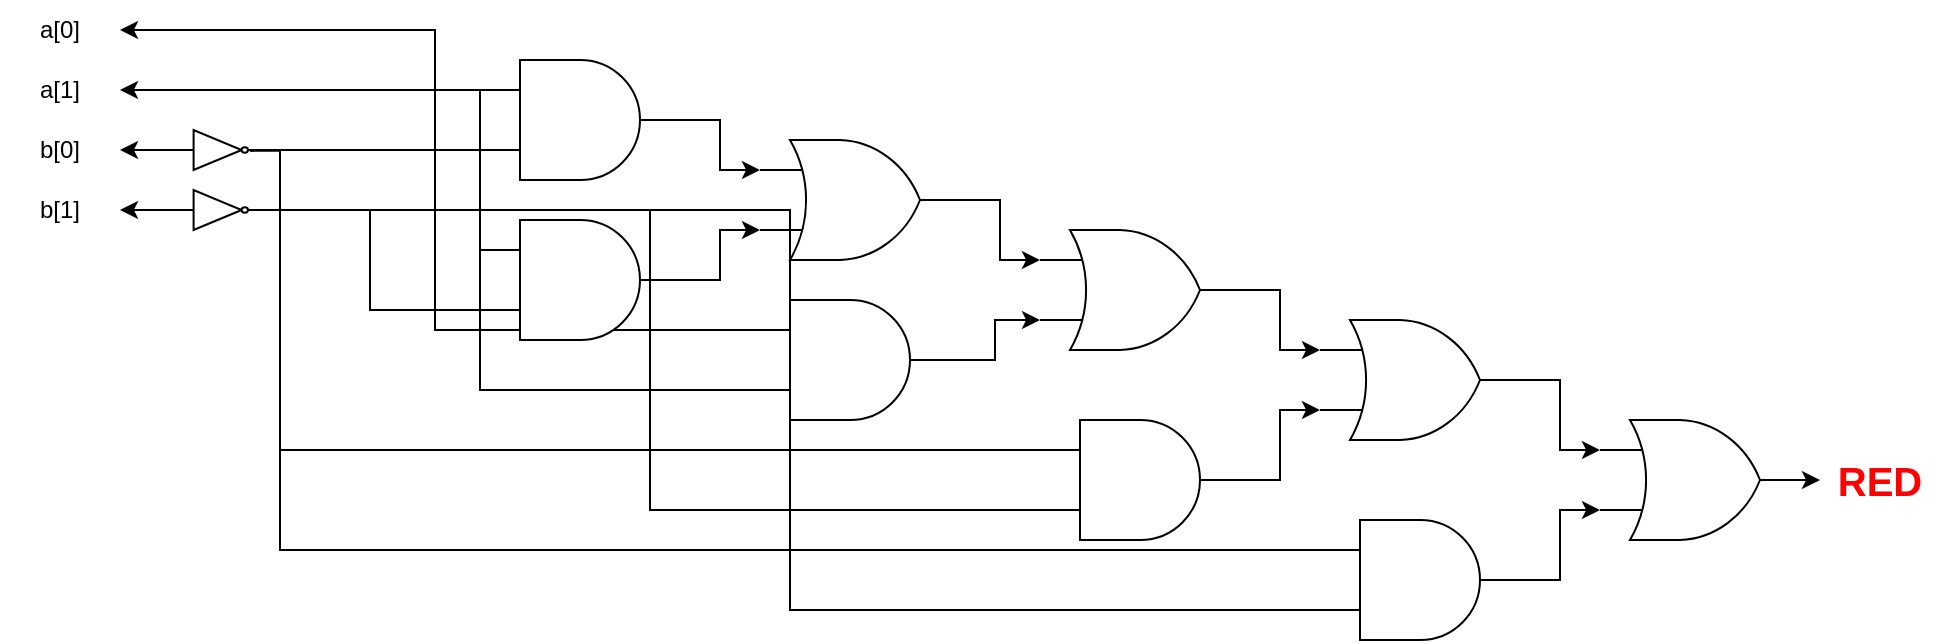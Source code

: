 <mxfile version="26.0.14">
  <diagram name="Page-1" id="xfkfAcbjVhsDIrkDUgjp">
    <mxGraphModel dx="154" dy="81" grid="1" gridSize="10" guides="1" tooltips="1" connect="1" arrows="1" fold="1" page="1" pageScale="1" pageWidth="850" pageHeight="1100" math="0" shadow="0">
      <root>
        <mxCell id="0" />
        <mxCell id="1" parent="0" />
        <mxCell id="RaFqsl9ex-3c5jI5fDP--32" style="edgeStyle=orthogonalEdgeStyle;rounded=0;orthogonalLoop=1;jettySize=auto;html=1;exitX=0;exitY=0.75;exitDx=0;exitDy=0;exitPerimeter=0;entryX=1;entryY=0.5;entryDx=0;entryDy=0;entryPerimeter=0;endArrow=none;startFill=0;" parent="1" source="RaFqsl9ex-3c5jI5fDP--1" target="RaFqsl9ex-3c5jI5fDP--23" edge="1">
          <mxGeometry relative="1" as="geometry">
            <mxPoint x="190" y="440" as="targetPoint" />
          </mxGeometry>
        </mxCell>
        <mxCell id="D2rXZX9S_sOTqG7wxFyX-10" style="edgeStyle=orthogonalEdgeStyle;rounded=0;orthogonalLoop=1;jettySize=auto;html=1;exitX=0;exitY=0.25;exitDx=0;exitDy=0;exitPerimeter=0;entryX=1;entryY=0.5;entryDx=0;entryDy=0;entryPerimeter=0;endArrow=none;startFill=0;" edge="1" parent="1" source="RaFqsl9ex-3c5jI5fDP--1" target="RaFqsl9ex-3c5jI5fDP--16">
          <mxGeometry relative="1" as="geometry">
            <mxPoint x="180" y="350" as="targetPoint" />
            <Array as="points">
              <mxPoint x="140" y="365" />
              <mxPoint x="140" y="165" />
            </Array>
          </mxGeometry>
        </mxCell>
        <mxCell id="RaFqsl9ex-3c5jI5fDP--1" value="" style="verticalLabelPosition=bottom;shadow=0;dashed=0;align=center;html=1;verticalAlign=top;shape=mxgraph.electrical.logic_gates.logic_gate;operation=and;" parent="1" vertex="1">
          <mxGeometry x="660" y="350" width="100" height="60" as="geometry" />
        </mxCell>
        <mxCell id="RaFqsl9ex-3c5jI5fDP--28" style="edgeStyle=orthogonalEdgeStyle;rounded=0;orthogonalLoop=1;jettySize=auto;html=1;exitX=0;exitY=0.25;exitDx=0;exitDy=0;exitPerimeter=0;endArrow=none;startFill=0;endFill=1;entryX=0.877;entryY=0.522;entryDx=0;entryDy=0;entryPerimeter=0;" parent="1" source="RaFqsl9ex-3c5jI5fDP--2" target="RaFqsl9ex-3c5jI5fDP--16" edge="1">
          <mxGeometry relative="1" as="geometry">
            <mxPoint x="220" y="160" as="targetPoint" />
            <mxPoint x="240" y="373" as="sourcePoint" />
            <Array as="points">
              <mxPoint x="140" y="315" />
              <mxPoint x="140" y="165" />
            </Array>
          </mxGeometry>
        </mxCell>
        <mxCell id="RaFqsl9ex-3c5jI5fDP--2" value="" style="verticalLabelPosition=bottom;shadow=0;dashed=0;align=center;html=1;verticalAlign=top;shape=mxgraph.electrical.logic_gates.logic_gate;operation=and;" parent="1" vertex="1">
          <mxGeometry x="520" y="300" width="100" height="60" as="geometry" />
        </mxCell>
        <mxCell id="RaFqsl9ex-3c5jI5fDP--26" style="edgeStyle=orthogonalEdgeStyle;rounded=0;orthogonalLoop=1;jettySize=auto;html=1;exitX=0;exitY=0.25;exitDx=0;exitDy=0;exitPerimeter=0;entryX=1;entryY=0.5;entryDx=0;entryDy=0;" parent="1" source="RaFqsl9ex-3c5jI5fDP--3" target="RaFqsl9ex-3c5jI5fDP--20" edge="1">
          <mxGeometry relative="1" as="geometry" />
        </mxCell>
        <mxCell id="RaFqsl9ex-3c5jI5fDP--3" value="" style="verticalLabelPosition=bottom;shadow=0;dashed=0;align=center;html=1;verticalAlign=top;shape=mxgraph.electrical.logic_gates.logic_gate;operation=and;" parent="1" vertex="1">
          <mxGeometry x="375" y="240" width="100" height="60" as="geometry" />
        </mxCell>
        <mxCell id="RaFqsl9ex-3c5jI5fDP--19" style="edgeStyle=orthogonalEdgeStyle;rounded=0;orthogonalLoop=1;jettySize=auto;html=1;exitX=0;exitY=0.25;exitDx=0;exitDy=0;exitPerimeter=0;entryX=0;entryY=0.25;entryDx=0;entryDy=0;entryPerimeter=0;endArrow=none;startFill=0;" parent="1" source="RaFqsl9ex-3c5jI5fDP--4" target="RaFqsl9ex-3c5jI5fDP--5" edge="1">
          <mxGeometry relative="1" as="geometry">
            <mxPoint x="150" y="140" as="targetPoint" />
            <Array as="points">
              <mxPoint x="240" y="190" />
              <mxPoint x="240" y="190" />
            </Array>
          </mxGeometry>
        </mxCell>
        <mxCell id="RaFqsl9ex-3c5jI5fDP--4" value="" style="verticalLabelPosition=bottom;shadow=0;dashed=0;align=center;html=1;verticalAlign=top;shape=mxgraph.electrical.logic_gates.logic_gate;operation=and;" parent="1" vertex="1">
          <mxGeometry x="240" y="200" width="100" height="60" as="geometry" />
        </mxCell>
        <mxCell id="RaFqsl9ex-3c5jI5fDP--12" style="edgeStyle=orthogonalEdgeStyle;rounded=0;orthogonalLoop=1;jettySize=auto;html=1;exitX=0;exitY=0.25;exitDx=0;exitDy=0;exitPerimeter=0;" parent="1" source="RaFqsl9ex-3c5jI5fDP--5" target="RaFqsl9ex-3c5jI5fDP--13" edge="1">
          <mxGeometry relative="1" as="geometry">
            <mxPoint x="40" y="135.231" as="targetPoint" />
          </mxGeometry>
        </mxCell>
        <mxCell id="RaFqsl9ex-3c5jI5fDP--15" style="edgeStyle=orthogonalEdgeStyle;rounded=0;orthogonalLoop=1;jettySize=auto;html=1;exitX=0;exitY=0.75;exitDx=0;exitDy=0;exitPerimeter=0;entryX=1;entryY=0.5;entryDx=0;entryDy=0;entryPerimeter=0;endArrow=none;startFill=0;" parent="1" source="RaFqsl9ex-3c5jI5fDP--5" target="RaFqsl9ex-3c5jI5fDP--16" edge="1">
          <mxGeometry relative="1" as="geometry" />
        </mxCell>
        <mxCell id="RaFqsl9ex-3c5jI5fDP--5" value="" style="verticalLabelPosition=bottom;shadow=0;dashed=0;align=center;html=1;verticalAlign=top;shape=mxgraph.electrical.logic_gates.logic_gate;operation=and;" parent="1" vertex="1">
          <mxGeometry x="240" y="120" width="100" height="60" as="geometry" />
        </mxCell>
        <mxCell id="D2rXZX9S_sOTqG7wxFyX-9" style="edgeStyle=orthogonalEdgeStyle;rounded=0;orthogonalLoop=1;jettySize=auto;html=1;exitX=1;exitY=0.5;exitDx=0;exitDy=0;exitPerimeter=0;entryX=0;entryY=0.5;entryDx=0;entryDy=0;" edge="1" parent="1" source="RaFqsl9ex-3c5jI5fDP--6" target="RaFqsl9ex-3c5jI5fDP--43">
          <mxGeometry relative="1" as="geometry" />
        </mxCell>
        <mxCell id="RaFqsl9ex-3c5jI5fDP--6" value="" style="verticalLabelPosition=bottom;shadow=0;dashed=0;align=center;html=1;verticalAlign=top;shape=mxgraph.electrical.logic_gates.logic_gate;operation=or;" parent="1" vertex="1">
          <mxGeometry x="800" y="300" width="100" height="60" as="geometry" />
        </mxCell>
        <mxCell id="RaFqsl9ex-3c5jI5fDP--9" value="" style="verticalLabelPosition=bottom;shadow=0;dashed=0;align=center;html=1;verticalAlign=top;shape=mxgraph.electrical.logic_gates.logic_gate;operation=or;" parent="1" vertex="1">
          <mxGeometry x="660" y="250" width="100" height="60" as="geometry" />
        </mxCell>
        <mxCell id="RaFqsl9ex-3c5jI5fDP--10" value="" style="verticalLabelPosition=bottom;shadow=0;dashed=0;align=center;html=1;verticalAlign=top;shape=mxgraph.electrical.logic_gates.logic_gate;operation=or;" parent="1" vertex="1">
          <mxGeometry x="520" y="205" width="100" height="60" as="geometry" />
        </mxCell>
        <mxCell id="RaFqsl9ex-3c5jI5fDP--11" value="" style="verticalLabelPosition=bottom;shadow=0;dashed=0;align=center;html=1;verticalAlign=top;shape=mxgraph.electrical.logic_gates.logic_gate;operation=or;" parent="1" vertex="1">
          <mxGeometry x="380" y="160" width="100" height="60" as="geometry" />
        </mxCell>
        <mxCell id="RaFqsl9ex-3c5jI5fDP--13" value="a[1]" style="text;html=1;align=center;verticalAlign=middle;whiteSpace=wrap;rounded=0;" parent="1" vertex="1">
          <mxGeometry y="120.001" width="60" height="30" as="geometry" />
        </mxCell>
        <mxCell id="RaFqsl9ex-3c5jI5fDP--14" value="b[0]" style="text;html=1;align=center;verticalAlign=middle;whiteSpace=wrap;rounded=0;" parent="1" vertex="1">
          <mxGeometry y="150" width="60" height="30" as="geometry" />
        </mxCell>
        <mxCell id="RaFqsl9ex-3c5jI5fDP--18" style="edgeStyle=orthogonalEdgeStyle;rounded=0;orthogonalLoop=1;jettySize=auto;html=1;exitX=0;exitY=0.5;exitDx=0;exitDy=0;exitPerimeter=0;" parent="1" source="RaFqsl9ex-3c5jI5fDP--16" target="RaFqsl9ex-3c5jI5fDP--14" edge="1">
          <mxGeometry relative="1" as="geometry" />
        </mxCell>
        <mxCell id="RaFqsl9ex-3c5jI5fDP--16" value="" style="verticalLabelPosition=bottom;shadow=0;dashed=0;align=center;html=1;verticalAlign=top;shape=mxgraph.electrical.logic_gates.inverter_2" parent="1" vertex="1">
          <mxGeometry x="90" y="155" width="40" height="20" as="geometry" />
        </mxCell>
        <mxCell id="RaFqsl9ex-3c5jI5fDP--20" value="a[0]" style="text;html=1;align=center;verticalAlign=middle;whiteSpace=wrap;rounded=0;" parent="1" vertex="1">
          <mxGeometry y="90" width="60" height="30" as="geometry" />
        </mxCell>
        <mxCell id="RaFqsl9ex-3c5jI5fDP--21" value="b[1]" style="text;html=1;align=center;verticalAlign=middle;whiteSpace=wrap;rounded=0;" parent="1" vertex="1">
          <mxGeometry y="180" width="60" height="30" as="geometry" />
        </mxCell>
        <mxCell id="RaFqsl9ex-3c5jI5fDP--24" style="edgeStyle=orthogonalEdgeStyle;rounded=0;orthogonalLoop=1;jettySize=auto;html=1;exitX=0;exitY=0.5;exitDx=0;exitDy=0;exitPerimeter=0;entryX=1;entryY=0.5;entryDx=0;entryDy=0;" parent="1" source="RaFqsl9ex-3c5jI5fDP--23" target="RaFqsl9ex-3c5jI5fDP--21" edge="1">
          <mxGeometry relative="1" as="geometry" />
        </mxCell>
        <mxCell id="RaFqsl9ex-3c5jI5fDP--23" value="" style="verticalLabelPosition=bottom;shadow=0;dashed=0;align=center;html=1;verticalAlign=top;shape=mxgraph.electrical.logic_gates.inverter_2" parent="1" vertex="1">
          <mxGeometry x="90" y="185" width="40" height="20" as="geometry" />
        </mxCell>
        <mxCell id="RaFqsl9ex-3c5jI5fDP--25" style="edgeStyle=orthogonalEdgeStyle;rounded=0;orthogonalLoop=1;jettySize=auto;html=1;exitX=1;exitY=0.5;exitDx=0;exitDy=0;exitPerimeter=0;entryX=0;entryY=0.75;entryDx=0;entryDy=0;entryPerimeter=0;endArrow=none;startFill=0;" parent="1" source="RaFqsl9ex-3c5jI5fDP--23" target="RaFqsl9ex-3c5jI5fDP--4" edge="1">
          <mxGeometry relative="1" as="geometry" />
        </mxCell>
        <mxCell id="RaFqsl9ex-3c5jI5fDP--27" style="edgeStyle=orthogonalEdgeStyle;rounded=0;orthogonalLoop=1;jettySize=auto;html=1;exitX=0;exitY=0.75;exitDx=0;exitDy=0;exitPerimeter=0;entryX=0;entryY=0.25;entryDx=0;entryDy=0;entryPerimeter=0;endArrow=none;startFill=0;" parent="1" source="RaFqsl9ex-3c5jI5fDP--3" target="RaFqsl9ex-3c5jI5fDP--4" edge="1">
          <mxGeometry relative="1" as="geometry">
            <Array as="points">
              <mxPoint x="240" y="270" />
              <mxPoint x="240" y="270" />
            </Array>
          </mxGeometry>
        </mxCell>
        <mxCell id="RaFqsl9ex-3c5jI5fDP--29" style="edgeStyle=orthogonalEdgeStyle;rounded=0;orthogonalLoop=1;jettySize=auto;html=1;exitX=0;exitY=0.75;exitDx=0;exitDy=0;exitPerimeter=0;entryX=1;entryY=0.5;entryDx=0;entryDy=0;entryPerimeter=0;endArrow=none;startFill=0;" parent="1" source="RaFqsl9ex-3c5jI5fDP--2" target="RaFqsl9ex-3c5jI5fDP--23" edge="1">
          <mxGeometry relative="1" as="geometry" />
        </mxCell>
        <mxCell id="RaFqsl9ex-3c5jI5fDP--43" value="&lt;b&gt;&lt;font style=&quot;color: rgb(255, 0, 0); font-size: 20px;&quot;&gt;RED&lt;/font&gt;&lt;/b&gt;" style="text;html=1;align=center;verticalAlign=middle;whiteSpace=wrap;rounded=0;" parent="1" vertex="1">
          <mxGeometry x="910" y="315" width="60" height="30" as="geometry" />
        </mxCell>
        <mxCell id="D2rXZX9S_sOTqG7wxFyX-1" style="edgeStyle=orthogonalEdgeStyle;rounded=0;orthogonalLoop=1;jettySize=auto;html=1;exitX=1;exitY=0.5;exitDx=0;exitDy=0;exitPerimeter=0;entryX=0;entryY=0.75;entryDx=0;entryDy=0;entryPerimeter=0;" edge="1" parent="1" source="RaFqsl9ex-3c5jI5fDP--4" target="RaFqsl9ex-3c5jI5fDP--11">
          <mxGeometry relative="1" as="geometry" />
        </mxCell>
        <mxCell id="D2rXZX9S_sOTqG7wxFyX-2" style="edgeStyle=orthogonalEdgeStyle;rounded=0;orthogonalLoop=1;jettySize=auto;html=1;exitX=1;exitY=0.5;exitDx=0;exitDy=0;exitPerimeter=0;entryX=0;entryY=0.25;entryDx=0;entryDy=0;entryPerimeter=0;" edge="1" parent="1" source="RaFqsl9ex-3c5jI5fDP--5" target="RaFqsl9ex-3c5jI5fDP--11">
          <mxGeometry relative="1" as="geometry" />
        </mxCell>
        <mxCell id="D2rXZX9S_sOTqG7wxFyX-3" style="edgeStyle=orthogonalEdgeStyle;rounded=0;orthogonalLoop=1;jettySize=auto;html=1;exitX=1;exitY=0.5;exitDx=0;exitDy=0;exitPerimeter=0;entryX=0;entryY=0.75;entryDx=0;entryDy=0;entryPerimeter=0;" edge="1" parent="1" source="RaFqsl9ex-3c5jI5fDP--3" target="RaFqsl9ex-3c5jI5fDP--10">
          <mxGeometry relative="1" as="geometry" />
        </mxCell>
        <mxCell id="D2rXZX9S_sOTqG7wxFyX-4" style="edgeStyle=orthogonalEdgeStyle;rounded=0;orthogonalLoop=1;jettySize=auto;html=1;exitX=1;exitY=0.5;exitDx=0;exitDy=0;exitPerimeter=0;entryX=0;entryY=0.25;entryDx=0;entryDy=0;entryPerimeter=0;" edge="1" parent="1" source="RaFqsl9ex-3c5jI5fDP--11" target="RaFqsl9ex-3c5jI5fDP--10">
          <mxGeometry relative="1" as="geometry" />
        </mxCell>
        <mxCell id="D2rXZX9S_sOTqG7wxFyX-5" style="edgeStyle=orthogonalEdgeStyle;rounded=0;orthogonalLoop=1;jettySize=auto;html=1;exitX=1;exitY=0.5;exitDx=0;exitDy=0;exitPerimeter=0;entryX=0;entryY=0.75;entryDx=0;entryDy=0;entryPerimeter=0;" edge="1" parent="1" source="RaFqsl9ex-3c5jI5fDP--2" target="RaFqsl9ex-3c5jI5fDP--9">
          <mxGeometry relative="1" as="geometry" />
        </mxCell>
        <mxCell id="D2rXZX9S_sOTqG7wxFyX-6" style="edgeStyle=orthogonalEdgeStyle;rounded=0;orthogonalLoop=1;jettySize=auto;html=1;exitX=1;exitY=0.5;exitDx=0;exitDy=0;exitPerimeter=0;entryX=0;entryY=0.25;entryDx=0;entryDy=0;entryPerimeter=0;" edge="1" parent="1" source="RaFqsl9ex-3c5jI5fDP--10" target="RaFqsl9ex-3c5jI5fDP--9">
          <mxGeometry relative="1" as="geometry" />
        </mxCell>
        <mxCell id="D2rXZX9S_sOTqG7wxFyX-7" style="edgeStyle=orthogonalEdgeStyle;rounded=0;orthogonalLoop=1;jettySize=auto;html=1;exitX=1;exitY=0.5;exitDx=0;exitDy=0;exitPerimeter=0;entryX=0;entryY=0.75;entryDx=0;entryDy=0;entryPerimeter=0;" edge="1" parent="1" source="RaFqsl9ex-3c5jI5fDP--1" target="RaFqsl9ex-3c5jI5fDP--6">
          <mxGeometry relative="1" as="geometry" />
        </mxCell>
        <mxCell id="D2rXZX9S_sOTqG7wxFyX-8" style="edgeStyle=orthogonalEdgeStyle;rounded=0;orthogonalLoop=1;jettySize=auto;html=1;exitX=1;exitY=0.5;exitDx=0;exitDy=0;exitPerimeter=0;entryX=0;entryY=0.25;entryDx=0;entryDy=0;entryPerimeter=0;" edge="1" parent="1" source="RaFqsl9ex-3c5jI5fDP--9" target="RaFqsl9ex-3c5jI5fDP--6">
          <mxGeometry relative="1" as="geometry" />
        </mxCell>
      </root>
    </mxGraphModel>
  </diagram>
</mxfile>
